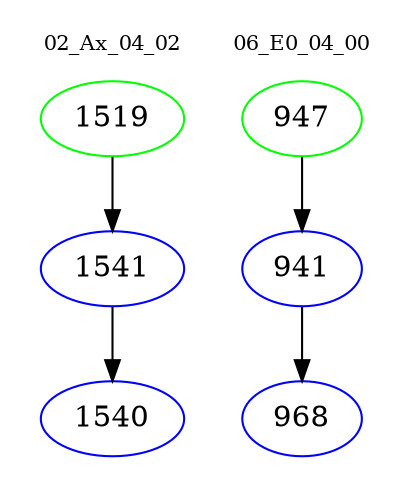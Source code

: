 digraph{
subgraph cluster_0 {
color = white
label = "02_Ax_04_02";
fontsize=10;
T0_1519 [label="1519", color="green"]
T0_1519 -> T0_1541 [color="black"]
T0_1541 [label="1541", color="blue"]
T0_1541 -> T0_1540 [color="black"]
T0_1540 [label="1540", color="blue"]
}
subgraph cluster_1 {
color = white
label = "06_E0_04_00";
fontsize=10;
T1_947 [label="947", color="green"]
T1_947 -> T1_941 [color="black"]
T1_941 [label="941", color="blue"]
T1_941 -> T1_968 [color="black"]
T1_968 [label="968", color="blue"]
}
}
